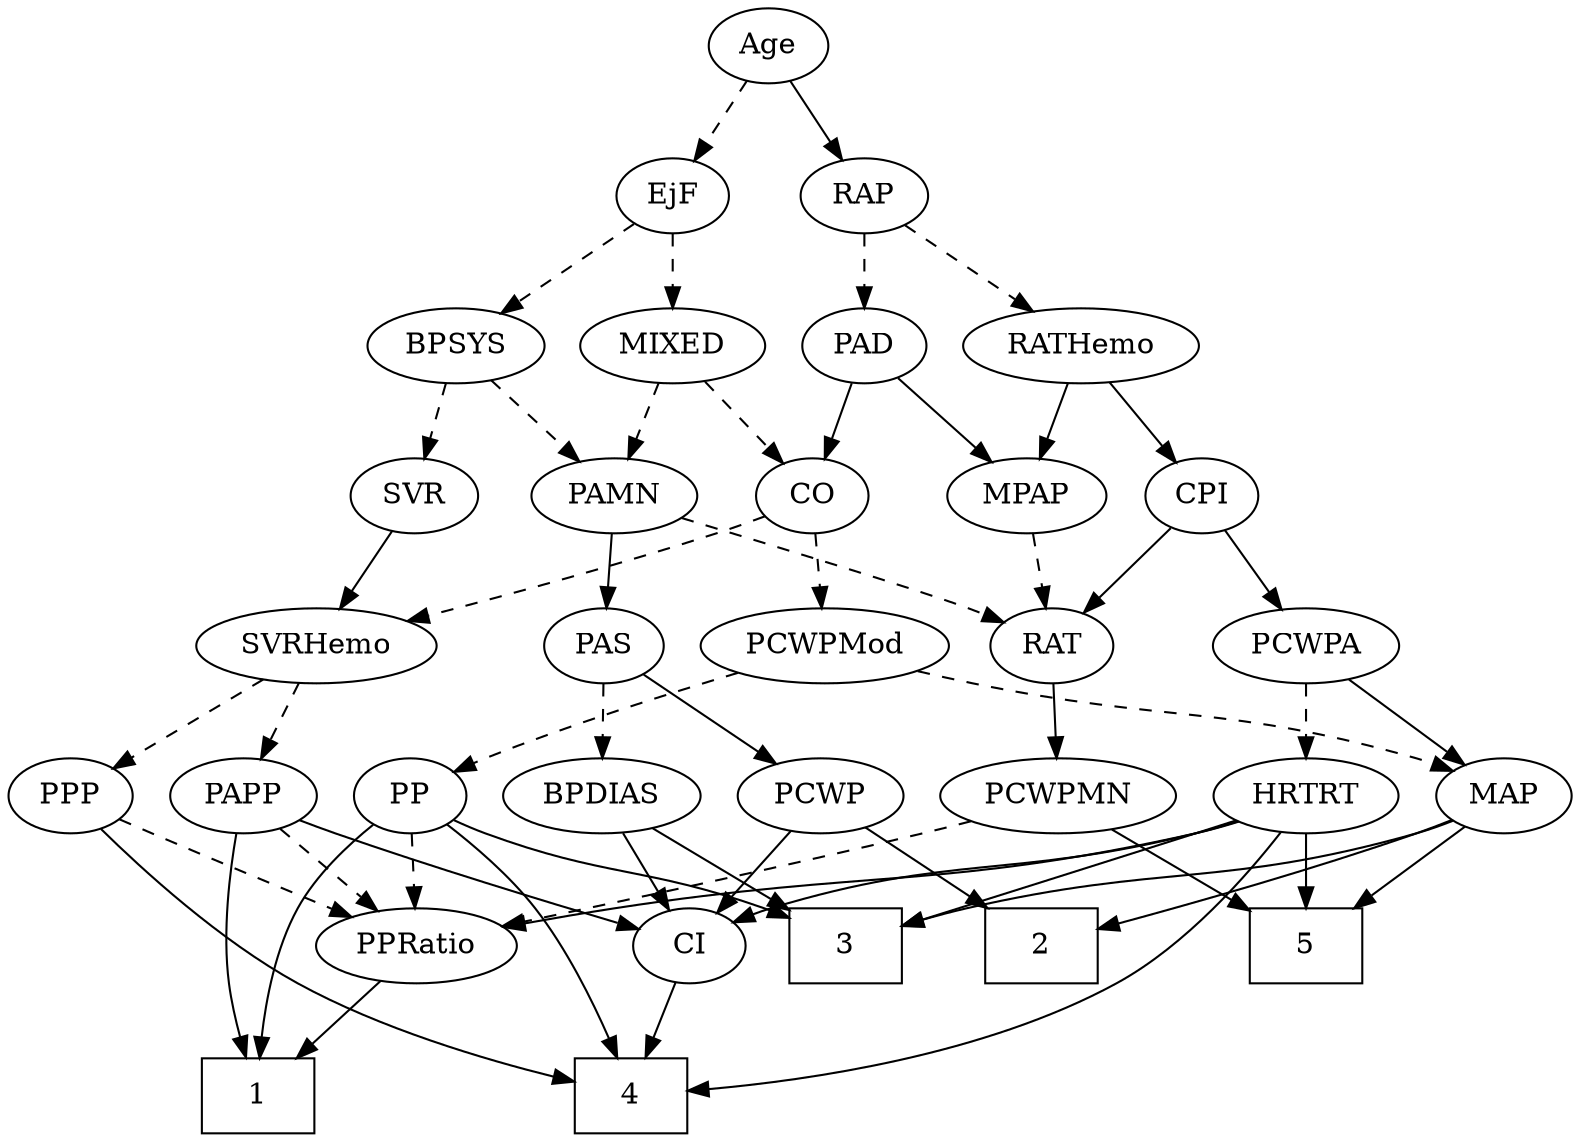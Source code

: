 strict digraph {
	graph [bb="0,0,693.55,540"];
	node [label="\N"];
	1	[height=0.5,
		pos="282,18",
		shape=box,
		width=0.75];
	2	[height=0.5,
		pos="367,90",
		shape=box,
		width=0.75];
	3	[height=0.5,
		pos="439,90",
		shape=box,
		width=0.75];
	4	[height=0.5,
		pos="185,18",
		shape=box,
		width=0.75];
	5	[height=0.5,
		pos="587,90",
		shape=box,
		width=0.75];
	Age	[height=0.5,
		pos="377,522",
		width=0.75];
	EjF	[height=0.5,
		pos="334,450",
		width=0.75];
	Age -> EjF	[pos="e,343.72,466.82 367.24,505.12 361.85,496.34 355.05,485.26 349,475.42",
		style=dashed];
	RAP	[height=0.5,
		pos="421,450",
		width=0.77632];
	Age -> RAP	[pos="e,410.75,467.31 386.98,505.12 392.42,496.47 399.27,485.58 405.39,475.83",
		style=solid];
	MIXED	[height=0.5,
		pos="334,378",
		width=1.1193];
	EjF -> MIXED	[pos="e,334,396.1 334,431.7 334,423.98 334,414.71 334,406.11",
		style=dashed];
	BPSYS	[height=0.5,
		pos="238,378",
		width=1.0471];
	EjF -> BPSYS	[pos="e,257.81,393.45 316.39,436.16 302.29,425.88 282.23,411.25 265.94,399.37",
		style=dashed];
	PAD	[height=0.5,
		pos="421,378",
		width=0.79437];
	RAP -> PAD	[pos="e,421,396.1 421,431.7 421,423.98 421,414.71 421,406.11",
		style=dashed];
	RATHemo	[height=0.5,
		pos="517,378",
		width=1.3721];
	RAP -> RATHemo	[pos="e,496.02,394.3 439.06,435.83 452.71,425.88 471.75,411.99 487.6,400.44",
		style=dashed];
	CO	[height=0.5,
		pos="393,306",
		width=0.75];
	MIXED -> CO	[pos="e,380.2,322.19 347.68,360.76 355.42,351.59 365.22,339.96 373.72,329.88",
		style=dashed];
	PAMN	[height=0.5,
		pos="304,306",
		width=1.011];
	MIXED -> PAMN	[pos="e,311.2,323.79 326.74,360.05 323.27,351.97 319.05,342.12 315.19,333.11",
		style=dashed];
	MPAP	[height=0.5,
		pos="485,306",
		width=0.97491];
	RAT	[height=0.5,
		pos="511,234",
		width=0.75827];
	MPAP -> RAT	[pos="e,504.76,251.79 491.29,288.05 494.26,280.06 497.88,270.33 501.19,261.4",
		style=dashed];
	BPSYS -> PAMN	[pos="e,289.08,322.82 252.98,361.12 261.58,351.99 272.55,340.36 282.11,330.22",
		style=dashed];
	SVR	[height=0.5,
		pos="216,306",
		width=0.77632];
	BPSYS -> SVR	[pos="e,221.28,323.79 232.67,360.05 230.16,352.06 227.1,342.33 224.3,333.4",
		style=dashed];
	PAD -> MPAP	[pos="e,470.56,322.8 434.57,362.15 442.99,352.94 454,340.91 463.58,330.43",
		style=solid];
	PAD -> CO	[pos="e,399.59,323.47 414.36,360.41 411.09,352.22 407.06,342.14 403.38,332.95",
		style=solid];
	PCWPMod	[height=0.5,
		pos="414,234",
		width=1.4443];
	CO -> PCWPMod	[pos="e,408.82,252.28 398.08,288.05 400.42,280.26 403.25,270.82 405.88,262.08",
		style=dashed];
	SVRHemo	[height=0.5,
		pos="147,234",
		width=1.3902];
	CO -> SVRHemo	[pos="e,188.01,244.33 370.34,295.69 363.53,293.04 356.01,290.27 349,288 298.17,271.57 238.93,256.49 197.8,246.66",
		style=dashed];
	PAS	[height=0.5,
		pos="284,234",
		width=0.75];
	BPDIAS	[height=0.5,
		pos="284,162",
		width=1.1735];
	PAS -> BPDIAS	[pos="e,284,180.1 284,215.7 284,207.98 284,198.71 284,190.11",
		style=dashed];
	PCWP	[height=0.5,
		pos="189,162",
		width=0.97491];
	PAS -> PCWP	[pos="e,208.27,177.2 266.58,220.16 252.53,209.81 232.51,195.06 216.33,183.14",
		style=solid];
	PAMN -> PAS	[pos="e,288.8,251.79 299.16,288.05 296.9,280.14 294.15,270.54 291.63,261.69",
		style=solid];
	PAMN -> RAT	[pos="e,489.9,245.59 333.69,295.39 341.28,292.96 349.44,290.37 357,288 409.33,271.63 423.85,271.76 475,252 476.84,251.29 478.71,250.53 \
480.59,249.73",
		style=dashed];
	RATHemo -> MPAP	[pos="e,492.67,323.79 509.25,360.05 505.56,351.97 501.06,342.12 496.94,333.11",
		style=solid];
	CPI	[height=0.5,
		pos="565,306",
		width=0.75];
	RATHemo -> CPI	[pos="e,554.04,322.99 528.38,360.41 534.32,351.74 541.71,340.97 548.29,331.38",
		style=solid];
	CPI -> RAT	[pos="e,522.95,250.49 553.02,289.46 546.02,280.4 537.06,268.79 529.21,258.61",
		style=solid];
	PCWPA	[height=0.5,
		pos="598,234",
		width=1.1555];
	CPI -> PCWPA	[pos="e,590.01,251.96 572.82,288.41 576.67,280.25 581.4,270.22 585.71,261.07",
		style=solid];
	PCWPMN	[height=0.5,
		pos="564,162",
		width=1.3902];
	RAT -> PCWPMN	[pos="e,551.53,179.47 522.76,217.46 529.43,208.65 537.93,197.43 545.48,187.46",
		style=solid];
	SVR -> SVRHemo	[pos="e,162.97,251.2 201.7,290.5 192.62,281.28 180.65,269.14 170.22,258.56",
		style=solid];
	MAP	[height=0.5,
		pos="663,162",
		width=0.84854];
	PCWPMod -> MAP	[pos="e,639.56,173.72 453,221.92 460.3,219.91 467.87,217.86 475,216 540.5,198.91 558.75,201.31 623,180 625.38,179.21 627.82,178.34 630.26,\
177.42",
		style=dashed];
	PP	[height=0.5,
		pos="469,162",
		width=0.75];
	PCWPMod -> PP	[pos="e,456.81,178.51 427.03,216.41 434.01,207.53 442.73,196.44 450.4,186.67",
		style=dashed];
	PCWPA -> MAP	[pos="e,648.76,178.34 612.75,217.12 621.35,207.86 632.33,196.03 641.84,185.79",
		style=solid];
	HRTRT	[height=0.5,
		pos="384,162",
		width=1.1013];
	PCWPA -> HRTRT	[pos="e,414.28,173.65 566.2,222.31 559.84,220.2 553.21,218.02 547,216 496.46,199.6 483.44,196.71 433,180 430.06,179.03 427.03,178.01 423.98,\
176.97",
		style=dashed];
	PCWPMN -> 5	[pos="e,581.32,108.28 569.57,144.05 572.16,136.18 575.3,126.62 578.2,117.79",
		style=solid];
	PPRatio	[height=0.5,
		pos="282,90",
		width=1.1013];
	PCWPMN -> PPRatio	[pos="e,311.87,102.05 526.98,149.86 519.72,147.81 512.14,145.76 505,144 428.34,125.05 407.13,128.99 331,108 327.87,107.14 324.66,106.18 \
321.44,105.18",
		style=dashed];
	PPP	[height=0.5,
		pos="27,162",
		width=0.75];
	SVRHemo -> PPP	[pos="e,46.586,174.43 121.84,218.33 102.41,206.99 75.526,191.31 55.339,179.53",
		style=dashed];
	PAPP	[height=0.5,
		pos="104,162",
		width=0.88464];
	SVRHemo -> PAPP	[pos="e,114.02,179.31 136.59,216.05 131.39,207.59 125,197.19 119.26,187.84",
		style=dashed];
	BPDIAS -> 3	[pos="e,411.9,103.87 312.45,148.54 334.72,138.74 366.68,124.58 402.67,108.11",
		style=solid];
	CI	[height=0.5,
		pos="159,90",
		width=0.75];
	BPDIAS -> CI	[pos="e,179.11,102.26 259.3,147.17 238.76,135.67 209.49,119.27 187.86,107.16",
		style=solid];
	MAP -> 2	[pos="e,394.2,104.81 639.65,149.97 634.27,147.74 628.51,145.6 623,144 530.9,117.31 499.62,136.14 403.97,107.8",
		style=solid];
	MAP -> 3	[pos="e,466.14,97.714 639.5,150.45 634.12,148.2 628.4,145.92 623,144 572.89,126.21 513.56,109.96 476.1,100.27",
		style=solid];
	MAP -> 5	[pos="e,605.68,108.2 647.25,146.5 637.43,137.45 624.55,125.59 613.22,115.15",
		style=solid];
	PP -> 1	[pos="e,309.38,21.269 483.75,146.86 501.38,128.23 526.34,95.136 508,72 484.9,42.862 377.69,28.194 319.62,22.274",
		style=solid];
	PP -> 3	[pos="e,446.48,108.45 461.89,144.41 458.48,136.45 454.31,126.72 450.47,117.76",
		style=solid];
	PP -> 4	[pos="e,212.16,27.296 476.37,144.39 483.85,124.69 492.11,92.009 475,72 441.52,32.848 296.34,46.933 246,36 238.14,34.294 229.8,32.175 221.88,\
30.019",
		style=solid];
	PP -> PPRatio	[pos="e,312.49,101.61 447.84,150.56 443.01,148.3 437.86,145.99 433,144 427.63,141.8 365.02,119.92 322.12,104.97",
		style=dashed];
	PPP -> 4	[pos="e,157.98,30.121 35.447,144.9 46.132,125.7 66.058,93.506 90,72 107.31,56.453 129.96,43.596 148.8,34.44",
		style=solid];
	PPP -> PPRatio	[pos="e,246.97,98.565 47.637,150.38 52.588,148.07 57.916,145.79 63,144 94.709,132.81 182.6,112.75 236.91,100.77",
		style=dashed];
	PPRatio -> 1	[pos="e,282,36.104 282,71.697 282,63.983 282,54.712 282,46.112",
		style=solid];
	PCWP -> 2	[pos="e,339.99,104.07 216.43,150.32 221.92,148.21 227.64,146.02 233,144 273.71,128.66 286.6,126.2 330.73,107.94",
		style=solid];
	PCWP -> CI	[pos="e,166.2,107.79 181.74,144.05 178.27,135.97 174.05,126.12 170.19,117.11",
		style=solid];
	CI -> 4	[pos="e,178.52,36.447 165.16,72.411 168.09,64.539 171.65,54.929 174.96,46.042",
		style=solid];
	PAPP -> 1	[pos="e,254.86,26.459 102.92,143.69 102.65,123.93 105.31,91.785 123,72 131.37,62.644 200.7,41.82 245,29.239",
		style=solid];
	PAPP -> PPRatio	[pos="e,252.52,102.17 129.11,150.48 134.35,148.31 139.85,146.06 145,144 177.89,130.82 215.43,116.34 242.89,105.84",
		style=dashed];
	PAPP -> CI	[pos="e,146.95,106.34 116.48,145.12 123.61,136.04 132.69,124.49 140.62,114.39",
		style=solid];
	HRTRT -> 3	[pos="e,425.55,108.12 396.76,144.76 403.43,136.27 411.75,125.68 419.24,116.15",
		style=solid];
	HRTRT -> 4	[pos="e,190.05,36.174 353.59,150.4 309.67,135.08 233.6,108.51 233,108 213.79,91.592 201.01,65.505 193.5,45.807",
		style=solid];
	HRTRT -> 5	[pos="e,559.73,100.36 414.58,150.38 420.68,148.26 427.04,146.06 433,144 473.03,130.17 518.94,114.38 550.14,103.66",
		style=solid];
	HRTRT -> PPRatio	[pos="e,303.11,105.49 362.87,146.5 348.1,136.36 328.16,122.68 311.79,111.44",
		style=solid];
	HRTRT -> CI	[pos="e,180.92,100.72 353.79,150.13 347.6,148.01 341.11,145.87 335,144 275.63,125.81 258.81,127.94 200,108 196.86,106.94 193.62,105.75 \
190.4,104.51",
		style=solid];
}
